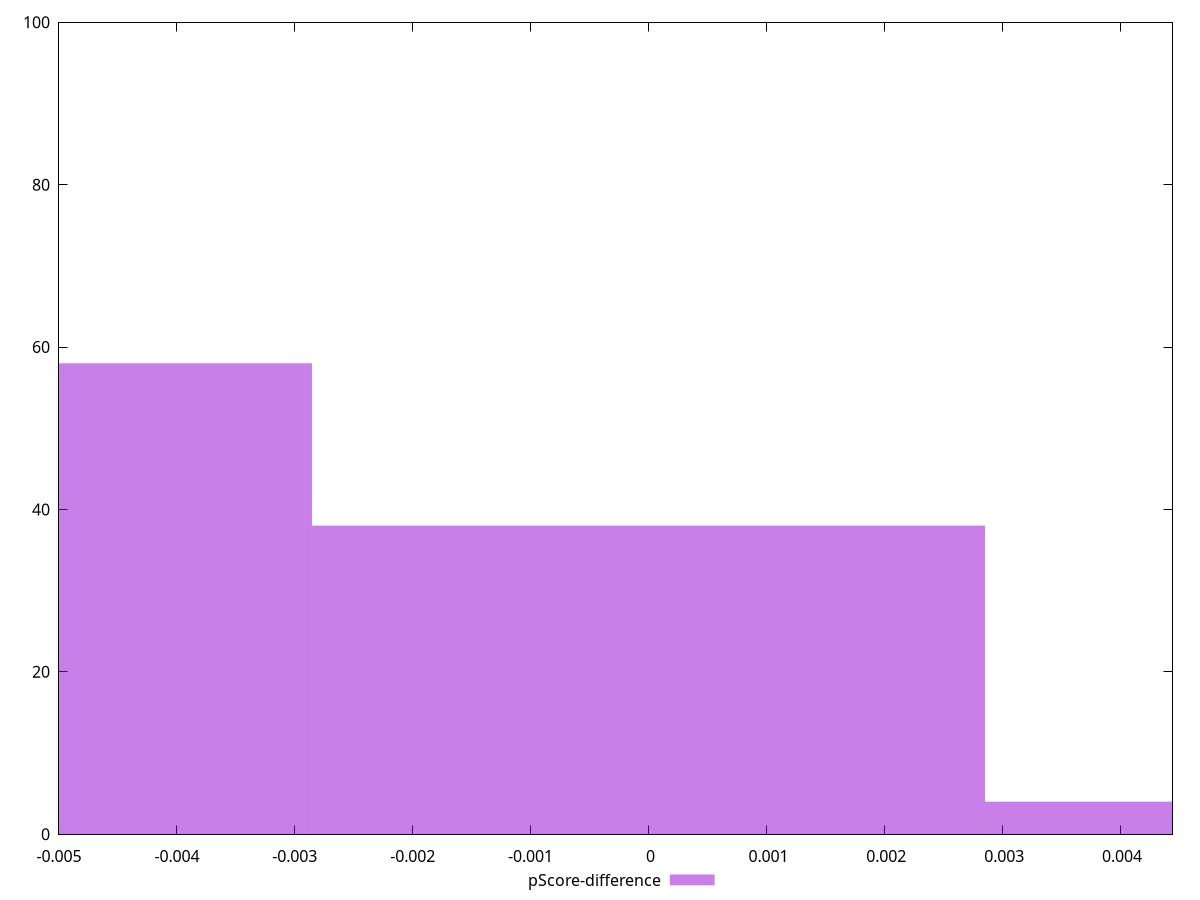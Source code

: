 reset

$pScoreDifference <<EOF
0.005709271363051887 4
-0.005709271363051887 58
0 38
EOF

set key outside below
set boxwidth 0.005709271363051887
set xrange [-0.0050000000000000044:0.004444444444444473]
set yrange [0:100]
set trange [0:100]
set style fill transparent solid 0.5 noborder
set terminal svg size 640, 490 enhanced background rgb 'white'
set output "reprap/uses-optimized-images/samples/pages+cached+noexternal+nomedia/pScore-difference/histogram.svg"

plot $pScoreDifference title "pScore-difference" with boxes

reset
